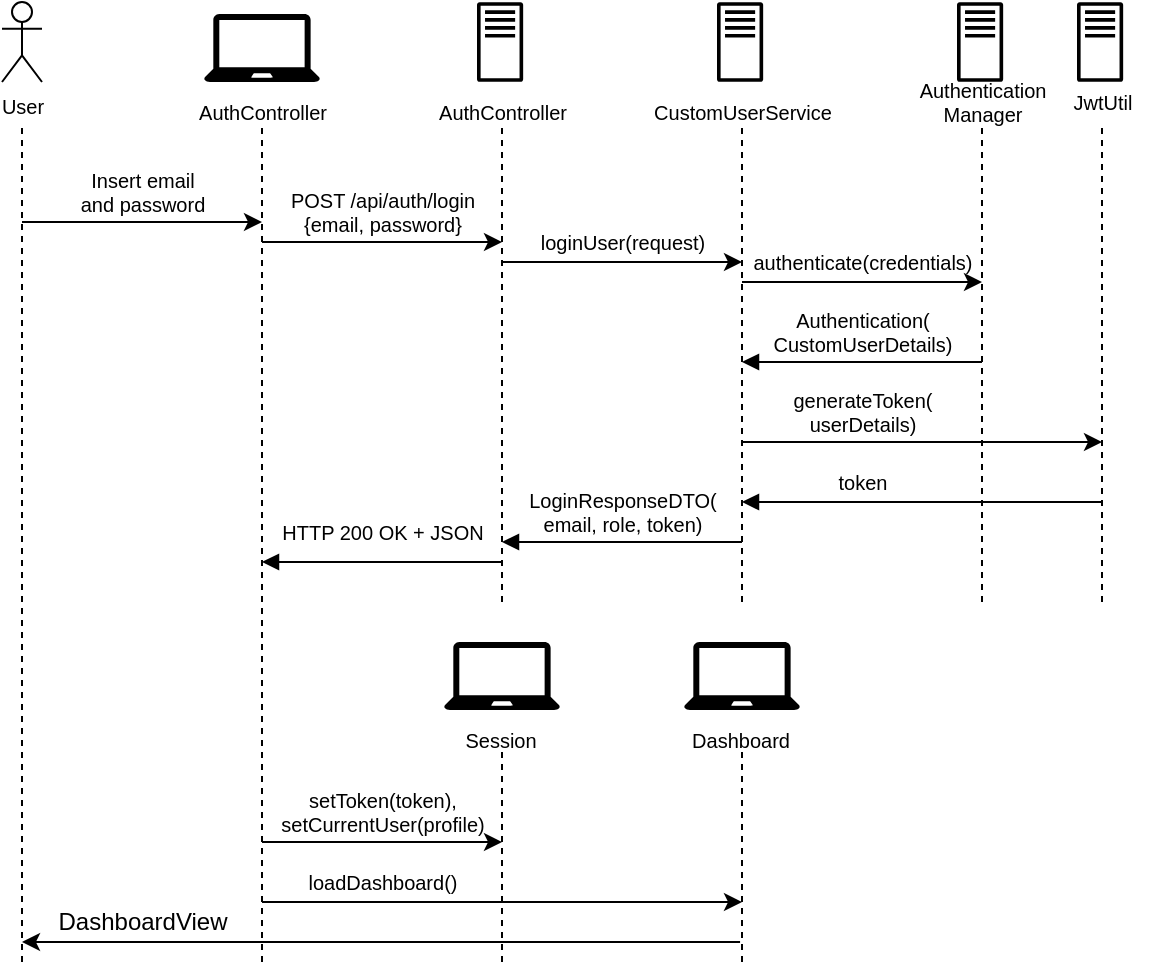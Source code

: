 <mxfile version="26.0.4" pages="2">
  <diagram name="Sequence Diagram" id="tYojhc90UpTH6aC2KWTr">
    <mxGraphModel dx="989" dy="577" grid="1" gridSize="10" guides="1" tooltips="1" connect="1" arrows="1" fold="1" page="1" pageScale="1" pageWidth="850" pageHeight="1100" math="0" shadow="0">
      <root>
        <mxCell id="0" />
        <mxCell id="1" parent="0" />
        <mxCell id="EhsQZPpIh5rg1eUCkfnv-1" value="User" style="shape=umlActor;verticalLabelPosition=bottom;verticalAlign=top;html=1;outlineConnect=0;fillColor=none;fontSize=10;" vertex="1" parent="1">
          <mxGeometry x="130" y="120" width="20" height="40" as="geometry" />
        </mxCell>
        <mxCell id="EhsQZPpIh5rg1eUCkfnv-2" value="" style="endArrow=none;dashed=1;html=1;rounded=0;fontSize=10;" edge="1" parent="1">
          <mxGeometry width="50" height="50" relative="1" as="geometry">
            <mxPoint x="140" y="600" as="sourcePoint" />
            <mxPoint x="140" y="180" as="targetPoint" />
          </mxGeometry>
        </mxCell>
        <mxCell id="EhsQZPpIh5rg1eUCkfnv-3" value="AuthController" style="text;html=1;align=center;verticalAlign=middle;resizable=0;points=[];autosize=1;strokeColor=none;fillColor=none;fontSize=10;" vertex="1" parent="1">
          <mxGeometry x="215" y="160" width="90" height="30" as="geometry" />
        </mxCell>
        <mxCell id="EhsQZPpIh5rg1eUCkfnv-4" value="" style="sketch=0;pointerEvents=1;shadow=0;dashed=0;html=1;strokeColor=none;fillColor=#000000;labelPosition=center;verticalLabelPosition=bottom;verticalAlign=top;outlineConnect=0;align=center;shape=mxgraph.office.devices.laptop;fontSize=10;" vertex="1" parent="1">
          <mxGeometry x="231" y="126" width="58" height="34" as="geometry" />
        </mxCell>
        <mxCell id="EhsQZPpIh5rg1eUCkfnv-5" value="" style="sketch=0;outlineConnect=0;fontColor=#232F3E;gradientColor=none;fillColor=#000000;strokeColor=none;dashed=0;verticalLabelPosition=bottom;verticalAlign=top;align=center;html=1;fontSize=10;fontStyle=0;aspect=fixed;pointerEvents=1;shape=mxgraph.aws4.traditional_server;" vertex="1" parent="1">
          <mxGeometry x="367.5" y="120" width="23.08" height="40" as="geometry" />
        </mxCell>
        <mxCell id="EhsQZPpIh5rg1eUCkfnv-6" value="Insert email&lt;br&gt;and password" style="text;html=1;align=center;verticalAlign=middle;resizable=0;points=[];autosize=1;strokeColor=none;fillColor=none;fontSize=10;" vertex="1" parent="1">
          <mxGeometry x="155" y="195" width="90" height="40" as="geometry" />
        </mxCell>
        <mxCell id="EhsQZPpIh5rg1eUCkfnv-7" value="" style="endArrow=classic;html=1;rounded=0;fontSize=10;" edge="1" parent="1">
          <mxGeometry width="50" height="50" relative="1" as="geometry">
            <mxPoint x="140" y="230" as="sourcePoint" />
            <mxPoint x="260" y="230" as="targetPoint" />
          </mxGeometry>
        </mxCell>
        <mxCell id="EhsQZPpIh5rg1eUCkfnv-8" value="" style="endArrow=none;dashed=1;html=1;rounded=0;fontSize=10;" edge="1" parent="1">
          <mxGeometry width="50" height="50" relative="1" as="geometry">
            <mxPoint x="260" y="600" as="sourcePoint" />
            <mxPoint x="260" y="180" as="targetPoint" />
          </mxGeometry>
        </mxCell>
        <mxCell id="EhsQZPpIh5rg1eUCkfnv-9" value="" style="endArrow=none;dashed=1;html=1;rounded=0;fontSize=10;" edge="1" parent="1">
          <mxGeometry width="50" height="50" relative="1" as="geometry">
            <mxPoint x="380" y="420" as="sourcePoint" />
            <mxPoint x="380" y="180" as="targetPoint" />
          </mxGeometry>
        </mxCell>
        <mxCell id="EhsQZPpIh5rg1eUCkfnv-10" value="" style="endArrow=none;dashed=1;html=1;rounded=0;fontSize=10;" edge="1" parent="1">
          <mxGeometry width="50" height="50" relative="1" as="geometry">
            <mxPoint x="500" y="420" as="sourcePoint" />
            <mxPoint x="500" y="180" as="targetPoint" />
          </mxGeometry>
        </mxCell>
        <mxCell id="EhsQZPpIh5rg1eUCkfnv-11" value="" style="endArrow=none;dashed=1;html=1;rounded=0;fontSize=10;" edge="1" parent="1">
          <mxGeometry width="50" height="50" relative="1" as="geometry">
            <mxPoint x="620" y="420" as="sourcePoint" />
            <mxPoint x="620" y="180" as="targetPoint" />
          </mxGeometry>
        </mxCell>
        <mxCell id="EhsQZPpIh5rg1eUCkfnv-12" value="POST /api/auth/login&lt;br&gt;{email, password}" style="text;html=1;align=center;verticalAlign=middle;resizable=0;points=[];autosize=1;strokeColor=none;fillColor=none;fontSize=10;" vertex="1" parent="1">
          <mxGeometry x="260" y="205" width="120" height="40" as="geometry" />
        </mxCell>
        <mxCell id="EhsQZPpIh5rg1eUCkfnv-13" value="" style="endArrow=classic;html=1;rounded=0;fontSize=10;" edge="1" parent="1">
          <mxGeometry width="50" height="50" relative="1" as="geometry">
            <mxPoint x="260" y="240" as="sourcePoint" />
            <mxPoint x="380" y="240" as="targetPoint" />
          </mxGeometry>
        </mxCell>
        <mxCell id="EhsQZPpIh5rg1eUCkfnv-14" value="AuthController" style="text;html=1;align=center;verticalAlign=middle;resizable=0;points=[];autosize=1;strokeColor=none;fillColor=none;fontSize=10;" vertex="1" parent="1">
          <mxGeometry x="335" y="160" width="90" height="30" as="geometry" />
        </mxCell>
        <mxCell id="EhsQZPpIh5rg1eUCkfnv-15" value="loginUser(request)" style="text;html=1;align=center;verticalAlign=middle;resizable=0;points=[];autosize=1;strokeColor=none;fillColor=none;fontSize=10;" vertex="1" parent="1">
          <mxGeometry x="384.5" y="225" width="110" height="30" as="geometry" />
        </mxCell>
        <mxCell id="EhsQZPpIh5rg1eUCkfnv-16" value="" style="endArrow=classic;html=1;rounded=0;fontSize=10;" edge="1" parent="1">
          <mxGeometry width="50" height="50" relative="1" as="geometry">
            <mxPoint x="380" y="250" as="sourcePoint" />
            <mxPoint x="500" y="250" as="targetPoint" />
          </mxGeometry>
        </mxCell>
        <mxCell id="EhsQZPpIh5rg1eUCkfnv-17" value="CustomUserService" style="text;html=1;align=center;verticalAlign=middle;resizable=0;points=[];autosize=1;strokeColor=none;fillColor=none;fontSize=10;" vertex="1" parent="1">
          <mxGeometry x="445" y="160" width="110" height="30" as="geometry" />
        </mxCell>
        <mxCell id="EhsQZPpIh5rg1eUCkfnv-18" value="" style="sketch=0;outlineConnect=0;fontColor=#232F3E;gradientColor=none;fillColor=#000000;strokeColor=none;dashed=0;verticalLabelPosition=bottom;verticalAlign=top;align=center;html=1;fontSize=10;fontStyle=0;aspect=fixed;pointerEvents=1;shape=mxgraph.aws4.traditional_server;" vertex="1" parent="1">
          <mxGeometry x="487.5" y="120" width="23.08" height="40" as="geometry" />
        </mxCell>
        <mxCell id="EhsQZPpIh5rg1eUCkfnv-19" value="Authentication&lt;div&gt;Manager&lt;/div&gt;" style="text;html=1;align=center;verticalAlign=middle;resizable=0;points=[];autosize=1;strokeColor=none;fillColor=none;fontSize=10;" vertex="1" parent="1">
          <mxGeometry x="575" y="150" width="90" height="40" as="geometry" />
        </mxCell>
        <mxCell id="EhsQZPpIh5rg1eUCkfnv-20" value="" style="sketch=0;outlineConnect=0;fontColor=#232F3E;gradientColor=none;fillColor=#000000;strokeColor=none;dashed=0;verticalLabelPosition=bottom;verticalAlign=top;align=center;html=1;fontSize=10;fontStyle=0;aspect=fixed;pointerEvents=1;shape=mxgraph.aws4.traditional_server;" vertex="1" parent="1">
          <mxGeometry x="607.5" y="120" width="23.08" height="40" as="geometry" />
        </mxCell>
        <mxCell id="EhsQZPpIh5rg1eUCkfnv-21" value="authenticate(credentials)" style="text;html=1;align=center;verticalAlign=middle;resizable=0;points=[];autosize=1;strokeColor=none;fillColor=none;fontSize=10;" vertex="1" parent="1">
          <mxGeometry x="494.5" y="235" width="130" height="30" as="geometry" />
        </mxCell>
        <mxCell id="EhsQZPpIh5rg1eUCkfnv-22" value="" style="endArrow=classic;html=1;rounded=0;fontSize=10;" edge="1" parent="1">
          <mxGeometry width="50" height="50" relative="1" as="geometry">
            <mxPoint x="500" y="260" as="sourcePoint" />
            <mxPoint x="620" y="260" as="targetPoint" />
          </mxGeometry>
        </mxCell>
        <mxCell id="EhsQZPpIh5rg1eUCkfnv-23" value="Authentication(&lt;div&gt;CustomUserDetails)&lt;/div&gt;" style="text;html=1;align=center;verticalAlign=middle;resizable=0;points=[];autosize=1;strokeColor=none;fillColor=none;fontSize=10;" vertex="1" parent="1">
          <mxGeometry x="504.5" y="265" width="110" height="40" as="geometry" />
        </mxCell>
        <mxCell id="EhsQZPpIh5rg1eUCkfnv-24" value="" style="endArrow=none;html=1;rounded=0;fontSize=10;startArrow=block;startFill=1;endFill=0;" edge="1" parent="1">
          <mxGeometry width="50" height="50" relative="1" as="geometry">
            <mxPoint x="500" y="300" as="sourcePoint" />
            <mxPoint x="620" y="300" as="targetPoint" />
          </mxGeometry>
        </mxCell>
        <mxCell id="EhsQZPpIh5rg1eUCkfnv-25" value="" style="sketch=0;outlineConnect=0;fontColor=#232F3E;gradientColor=none;fillColor=#000000;strokeColor=none;dashed=0;verticalLabelPosition=bottom;verticalAlign=top;align=center;html=1;fontSize=10;fontStyle=0;aspect=fixed;pointerEvents=1;shape=mxgraph.aws4.traditional_server;" vertex="1" parent="1">
          <mxGeometry x="667.5" y="120" width="23.08" height="40" as="geometry" />
        </mxCell>
        <mxCell id="EhsQZPpIh5rg1eUCkfnv-26" value="JwtUtil" style="text;html=1;align=center;verticalAlign=middle;resizable=0;points=[];autosize=1;strokeColor=none;fillColor=none;fontSize=10;" vertex="1" parent="1">
          <mxGeometry x="655" y="155" width="50" height="30" as="geometry" />
        </mxCell>
        <mxCell id="EhsQZPpIh5rg1eUCkfnv-27" value="" style="endArrow=none;dashed=1;html=1;rounded=0;fontSize=10;" edge="1" parent="1">
          <mxGeometry width="50" height="50" relative="1" as="geometry">
            <mxPoint x="680" y="420" as="sourcePoint" />
            <mxPoint x="680" y="180" as="targetPoint" />
          </mxGeometry>
        </mxCell>
        <mxCell id="EhsQZPpIh5rg1eUCkfnv-28" value="generateToken(&lt;div&gt;userDetails)&lt;/div&gt;" style="text;html=1;align=center;verticalAlign=middle;resizable=0;points=[];autosize=1;strokeColor=none;fillColor=none;fontSize=10;" vertex="1" parent="1">
          <mxGeometry x="514.5" y="305" width="90" height="40" as="geometry" />
        </mxCell>
        <mxCell id="EhsQZPpIh5rg1eUCkfnv-29" value="" style="endArrow=classic;html=1;rounded=0;fontSize=10;" edge="1" parent="1">
          <mxGeometry width="50" height="50" relative="1" as="geometry">
            <mxPoint x="500" y="340" as="sourcePoint" />
            <mxPoint x="680" y="340" as="targetPoint" />
          </mxGeometry>
        </mxCell>
        <mxCell id="EhsQZPpIh5rg1eUCkfnv-30" value="token" style="text;html=1;align=center;verticalAlign=middle;resizable=0;points=[];autosize=1;strokeColor=none;fillColor=none;fontSize=10;" vertex="1" parent="1">
          <mxGeometry x="534.5" y="345" width="50" height="30" as="geometry" />
        </mxCell>
        <mxCell id="EhsQZPpIh5rg1eUCkfnv-31" value="" style="endArrow=none;html=1;rounded=0;fontSize=10;startArrow=block;startFill=1;endFill=0;" edge="1" parent="1">
          <mxGeometry width="50" height="50" relative="1" as="geometry">
            <mxPoint x="500" y="370" as="sourcePoint" />
            <mxPoint x="680" y="370" as="targetPoint" />
          </mxGeometry>
        </mxCell>
        <mxCell id="EhsQZPpIh5rg1eUCkfnv-32" value="" style="endArrow=none;html=1;rounded=0;fontSize=10;startArrow=block;startFill=1;endFill=0;" edge="1" parent="1">
          <mxGeometry width="50" height="50" relative="1" as="geometry">
            <mxPoint x="380" y="390" as="sourcePoint" />
            <mxPoint x="500" y="390" as="targetPoint" />
          </mxGeometry>
        </mxCell>
        <mxCell id="EhsQZPpIh5rg1eUCkfnv-33" value="LoginResponseDTO(&lt;div&gt;email, role, token)&lt;/div&gt;" style="text;html=1;align=center;verticalAlign=middle;resizable=0;points=[];autosize=1;strokeColor=none;fillColor=none;fontSize=10;" vertex="1" parent="1">
          <mxGeometry x="379.5" y="355" width="120" height="40" as="geometry" />
        </mxCell>
        <mxCell id="EhsQZPpIh5rg1eUCkfnv-34" value="" style="endArrow=none;html=1;rounded=0;fontSize=10;startArrow=block;startFill=1;endFill=0;" edge="1" parent="1">
          <mxGeometry width="50" height="50" relative="1" as="geometry">
            <mxPoint x="260" y="400" as="sourcePoint" />
            <mxPoint x="380" y="400" as="targetPoint" />
          </mxGeometry>
        </mxCell>
        <mxCell id="EhsQZPpIh5rg1eUCkfnv-35" value="HTTP 200 OK + JSON" style="text;html=1;align=center;verticalAlign=middle;resizable=0;points=[];autosize=1;strokeColor=none;fillColor=none;fontSize=10;" vertex="1" parent="1">
          <mxGeometry x="260" y="370" width="120" height="30" as="geometry" />
        </mxCell>
        <mxCell id="EhsQZPpIh5rg1eUCkfnv-36" value="" style="sketch=0;pointerEvents=1;shadow=0;dashed=0;html=1;strokeColor=none;fillColor=#000000;labelPosition=center;verticalLabelPosition=bottom;verticalAlign=top;outlineConnect=0;align=center;shape=mxgraph.office.devices.laptop;fontSize=10;" vertex="1" parent="1">
          <mxGeometry x="351" y="440" width="58" height="34" as="geometry" />
        </mxCell>
        <mxCell id="EhsQZPpIh5rg1eUCkfnv-37" value="Session" style="text;html=1;align=center;verticalAlign=middle;resizable=0;points=[];autosize=1;strokeColor=none;fillColor=none;fontSize=10;" vertex="1" parent="1">
          <mxGeometry x="349.04" y="474" width="60" height="30" as="geometry" />
        </mxCell>
        <mxCell id="EhsQZPpIh5rg1eUCkfnv-38" value="" style="sketch=0;pointerEvents=1;shadow=0;dashed=0;html=1;strokeColor=none;fillColor=#000000;labelPosition=center;verticalLabelPosition=bottom;verticalAlign=top;outlineConnect=0;align=center;shape=mxgraph.office.devices.laptop;fontSize=10;" vertex="1" parent="1">
          <mxGeometry x="471" y="440" width="58" height="34" as="geometry" />
        </mxCell>
        <mxCell id="EhsQZPpIh5rg1eUCkfnv-39" value="Dashboard" style="text;html=1;align=center;verticalAlign=middle;resizable=0;points=[];autosize=1;strokeColor=none;fillColor=none;fontSize=10;" vertex="1" parent="1">
          <mxGeometry x="464" y="474" width="70" height="30" as="geometry" />
        </mxCell>
        <mxCell id="EhsQZPpIh5rg1eUCkfnv-40" value="" style="endArrow=none;dashed=1;html=1;rounded=0;fontSize=10;" edge="1" parent="1">
          <mxGeometry width="50" height="50" relative="1" as="geometry">
            <mxPoint x="380" y="600" as="sourcePoint" />
            <mxPoint x="380" y="495" as="targetPoint" />
          </mxGeometry>
        </mxCell>
        <mxCell id="EhsQZPpIh5rg1eUCkfnv-41" value="" style="endArrow=classic;html=1;rounded=0;" edge="1" parent="1">
          <mxGeometry width="50" height="50" relative="1" as="geometry">
            <mxPoint x="260" y="540" as="sourcePoint" />
            <mxPoint x="380" y="540" as="targetPoint" />
          </mxGeometry>
        </mxCell>
        <mxCell id="EhsQZPpIh5rg1eUCkfnv-42" value="setToken(token),&lt;div&gt;setCurrentUser(profile)&lt;/div&gt;" style="text;html=1;align=center;verticalAlign=middle;resizable=0;points=[];autosize=1;strokeColor=none;fillColor=none;fontSize=10;" vertex="1" parent="1">
          <mxGeometry x="255" y="505" width="130" height="40" as="geometry" />
        </mxCell>
        <mxCell id="EhsQZPpIh5rg1eUCkfnv-43" value="loadDashboard()" style="text;html=1;align=center;verticalAlign=middle;resizable=0;points=[];autosize=1;strokeColor=none;fillColor=none;fontSize=10;" vertex="1" parent="1">
          <mxGeometry x="269.5" y="545" width="100" height="30" as="geometry" />
        </mxCell>
        <mxCell id="EhsQZPpIh5rg1eUCkfnv-44" value="" style="endArrow=classic;html=1;rounded=0;" edge="1" parent="1">
          <mxGeometry width="50" height="50" relative="1" as="geometry">
            <mxPoint x="260" y="570" as="sourcePoint" />
            <mxPoint x="500" y="570" as="targetPoint" />
          </mxGeometry>
        </mxCell>
        <mxCell id="EhsQZPpIh5rg1eUCkfnv-45" value="" style="endArrow=none;dashed=1;html=1;rounded=0;fontSize=10;" edge="1" parent="1">
          <mxGeometry width="50" height="50" relative="1" as="geometry">
            <mxPoint x="500" y="600" as="sourcePoint" />
            <mxPoint x="500" y="495" as="targetPoint" />
          </mxGeometry>
        </mxCell>
        <mxCell id="EhsQZPpIh5rg1eUCkfnv-46" value="" style="endArrow=classic;html=1;rounded=0;" edge="1" parent="1">
          <mxGeometry width="50" height="50" relative="1" as="geometry">
            <mxPoint x="499.04" y="590" as="sourcePoint" />
            <mxPoint x="140" y="590" as="targetPoint" />
          </mxGeometry>
        </mxCell>
        <mxCell id="EhsQZPpIh5rg1eUCkfnv-47" value="DashboardView" style="text;html=1;align=center;verticalAlign=middle;resizable=0;points=[];autosize=1;strokeColor=none;fillColor=none;" vertex="1" parent="1">
          <mxGeometry x="145" y="565" width="110" height="30" as="geometry" />
        </mxCell>
      </root>
    </mxGraphModel>
  </diagram>
  <diagram id="EdnNa1vwjHPQVCN8vNdC" name="Activity Diagram">
    <mxGraphModel dx="1434" dy="836" grid="1" gridSize="10" guides="1" tooltips="1" connect="1" arrows="1" fold="1" page="1" pageScale="1" pageWidth="850" pageHeight="1100" math="0" shadow="0">
      <root>
        <mxCell id="0" />
        <mxCell id="1" parent="0" />
        <mxCell id="fMv7smWhWadjVTYpkT8U-22" style="edgeStyle=orthogonalEdgeStyle;rounded=0;orthogonalLoop=1;jettySize=auto;html=1;entryX=0.5;entryY=0;entryDx=0;entryDy=0;fontSize=10;endArrow=block;endFill=1;endSize=4;" edge="1" parent="1" source="fMv7smWhWadjVTYpkT8U-1" target="fMv7smWhWadjVTYpkT8U-2">
          <mxGeometry relative="1" as="geometry" />
        </mxCell>
        <mxCell id="fMv7smWhWadjVTYpkT8U-1" value="" style="shape=waypoint;sketch=0;size=6;pointerEvents=1;points=[];fillColor=none;resizable=0;rotatable=0;perimeter=centerPerimeter;snapToPoint=1;strokeWidth=7;fontSize=10;" vertex="1" parent="1">
          <mxGeometry x="350" y="30" width="20" height="20" as="geometry" />
        </mxCell>
        <mxCell id="fMv7smWhWadjVTYpkT8U-23" style="edgeStyle=orthogonalEdgeStyle;rounded=0;orthogonalLoop=1;jettySize=auto;html=1;entryX=0.5;entryY=0;entryDx=0;entryDy=0;fontSize=10;endArrow=block;endFill=1;endSize=4;" edge="1" parent="1" source="fMv7smWhWadjVTYpkT8U-2" target="fMv7smWhWadjVTYpkT8U-3">
          <mxGeometry relative="1" as="geometry" />
        </mxCell>
        <mxCell id="fMv7smWhWadjVTYpkT8U-2" value="Retrieve model and steps from order" style="rounded=1;whiteSpace=wrap;html=1;fillColor=none;fontSize=10;" vertex="1" parent="1">
          <mxGeometry x="300" y="70" width="120" height="30" as="geometry" />
        </mxCell>
        <mxCell id="fMv7smWhWadjVTYpkT8U-24" style="edgeStyle=orthogonalEdgeStyle;rounded=0;orthogonalLoop=1;jettySize=auto;html=1;entryX=0.5;entryY=0;entryDx=0;entryDy=0;fontSize=10;endArrow=block;endFill=1;endSize=4;" edge="1" parent="1" source="fMv7smWhWadjVTYpkT8U-3" target="fMv7smWhWadjVTYpkT8U-4">
          <mxGeometry relative="1" as="geometry" />
        </mxCell>
        <mxCell id="fMv7smWhWadjVTYpkT8U-3" value="stepStartDate = order.startDate" style="rounded=1;whiteSpace=wrap;html=1;fillColor=none;fontSize=10;" vertex="1" parent="1">
          <mxGeometry x="300" y="120" width="120" height="30" as="geometry" />
        </mxCell>
        <mxCell id="fMv7smWhWadjVTYpkT8U-25" style="edgeStyle=orthogonalEdgeStyle;rounded=0;orthogonalLoop=1;jettySize=auto;html=1;entryX=0.5;entryY=0;entryDx=0;entryDy=0;fontSize=10;endArrow=block;endFill=1;endSize=4;" edge="1" parent="1" source="fMv7smWhWadjVTYpkT8U-4" target="fMv7smWhWadjVTYpkT8U-5">
          <mxGeometry relative="1" as="geometry" />
        </mxCell>
        <mxCell id="fMv7smWhWadjVTYpkT8U-4" value="Load machine availability from existing executions" style="rounded=1;whiteSpace=wrap;html=1;fillColor=none;fontSize=10;" vertex="1" parent="1">
          <mxGeometry x="300" y="170" width="120" height="30" as="geometry" />
        </mxCell>
        <mxCell id="fMv7smWhWadjVTYpkT8U-5" value="Build machine availability map" style="rounded=1;whiteSpace=wrap;html=1;fillColor=none;fontSize=10;" vertex="1" parent="1">
          <mxGeometry x="300" y="220" width="120" height="30" as="geometry" />
        </mxCell>
        <mxCell id="fMv7smWhWadjVTYpkT8U-28" style="edgeStyle=orthogonalEdgeStyle;rounded=0;orthogonalLoop=1;jettySize=auto;html=1;entryX=0.5;entryY=0;entryDx=0;entryDy=0;fontSize=10;endArrow=block;endFill=1;endSize=4;" edge="1" parent="1" source="fMv7smWhWadjVTYpkT8U-7" target="fMv7smWhWadjVTYpkT8U-8">
          <mxGeometry relative="1" as="geometry" />
        </mxCell>
        <mxCell id="fMv7smWhWadjVTYpkT8U-7" value="Select next processStep" style="rounded=1;whiteSpace=wrap;html=1;fillColor=none;fontSize=10;" vertex="1" parent="1">
          <mxGeometry x="300" y="290" width="120" height="20" as="geometry" />
        </mxCell>
        <mxCell id="fMv7smWhWadjVTYpkT8U-29" style="edgeStyle=orthogonalEdgeStyle;rounded=0;orthogonalLoop=1;jettySize=auto;html=1;entryX=0.5;entryY=0;entryDx=0;entryDy=0;fontSize=10;endArrow=block;endFill=1;endSize=4;" edge="1" parent="1" source="fMv7smWhWadjVTYpkT8U-8" target="fMv7smWhWadjVTYpkT8U-9">
          <mxGeometry relative="1" as="geometry" />
        </mxCell>
        <mxCell id="fMv7smWhWadjVTYpkT8U-8" value="totalDuration = step.duration * quantity" style="rounded=1;whiteSpace=wrap;html=1;fillColor=none;fontSize=10;" vertex="1" parent="1">
          <mxGeometry x="300" y="330" width="120" height="30" as="geometry" />
        </mxCell>
        <mxCell id="fMv7smWhWadjVTYpkT8U-30" style="edgeStyle=orthogonalEdgeStyle;rounded=0;orthogonalLoop=1;jettySize=auto;html=1;entryX=0.5;entryY=0;entryDx=0;entryDy=0;fontSize=10;endArrow=block;endFill=1;endSize=4;" edge="1" parent="1" source="fMv7smWhWadjVTYpkT8U-9" target="fMv7smWhWadjVTYpkT8U-11">
          <mxGeometry relative="1" as="geometry" />
        </mxCell>
        <mxCell id="fMv7smWhWadjVTYpkT8U-9" value="Compute needed days" style="rounded=1;whiteSpace=wrap;html=1;fillColor=none;fontSize=10;" vertex="1" parent="1">
          <mxGeometry x="300" y="380" width="120" height="20" as="geometry" />
        </mxCell>
        <mxCell id="fMv7smWhWadjVTYpkT8U-33" style="edgeStyle=orthogonalEdgeStyle;rounded=0;orthogonalLoop=1;jettySize=auto;html=1;entryX=0.5;entryY=0;entryDx=0;entryDy=0;fontSize=10;endArrow=block;endFill=1;endSize=4;" edge="1" parent="1" source="fMv7smWhWadjVTYpkT8U-11" target="fMv7smWhWadjVTYpkT8U-13">
          <mxGeometry relative="1" as="geometry">
            <Array as="points">
              <mxPoint x="290" y="435" />
            </Array>
          </mxGeometry>
        </mxCell>
        <mxCell id="fMv7smWhWadjVTYpkT8U-34" style="edgeStyle=orthogonalEdgeStyle;rounded=0;orthogonalLoop=1;jettySize=auto;html=1;entryX=0.5;entryY=0;entryDx=0;entryDy=0;fontSize=10;endArrow=block;endFill=1;endSize=4;" edge="1" parent="1" source="fMv7smWhWadjVTYpkT8U-11" target="fMv7smWhWadjVTYpkT8U-14">
          <mxGeometry relative="1" as="geometry">
            <Array as="points">
              <mxPoint x="430" y="435" />
            </Array>
          </mxGeometry>
        </mxCell>
        <mxCell id="fMv7smWhWadjVTYpkT8U-11" value="machine available&lt;br&gt;after stepStartDate?" style="shape=hexagon;perimeter=hexagonPerimeter2;whiteSpace=wrap;html=1;fixedSize=1;fillColor=none;size=10;fontSize=10;" vertex="1" parent="1">
          <mxGeometry x="300" y="420" width="120" height="30" as="geometry" />
        </mxCell>
        <mxCell id="fMv7smWhWadjVTYpkT8U-27" style="edgeStyle=orthogonalEdgeStyle;rounded=0;orthogonalLoop=1;jettySize=auto;html=1;entryX=0.5;entryY=0;entryDx=0;entryDy=0;exitX=0.5;exitY=1;exitDx=0;exitDy=0;fontSize=10;endArrow=block;endFill=1;endSize=4;" edge="1" parent="1" target="fMv7smWhWadjVTYpkT8U-7">
          <mxGeometry relative="1" as="geometry">
            <mxPoint x="360" y="280" as="sourcePoint" />
          </mxGeometry>
        </mxCell>
        <mxCell id="fMv7smWhWadjVTYpkT8U-36" style="edgeStyle=orthogonalEdgeStyle;rounded=0;orthogonalLoop=1;jettySize=auto;html=1;entryX=0;entryY=0.5;entryDx=0;entryDy=0;exitX=0.5;exitY=1;exitDx=0;exitDy=0;fontSize=10;endArrow=block;endFill=1;endSize=4;" edge="1" parent="1" source="fMv7smWhWadjVTYpkT8U-13" target="fMv7smWhWadjVTYpkT8U-15">
          <mxGeometry relative="1" as="geometry">
            <mxPoint x="290.04" y="480" as="sourcePoint" />
            <Array as="points">
              <mxPoint x="290" y="505" />
            </Array>
          </mxGeometry>
        </mxCell>
        <mxCell id="fMv7smWhWadjVTYpkT8U-13" value="actualStart = machine availability" style="rounded=1;whiteSpace=wrap;html=1;fillColor=none;fontSize=10;" vertex="1" parent="1">
          <mxGeometry x="230" y="460" width="120" height="30" as="geometry" />
        </mxCell>
        <mxCell id="fMv7smWhWadjVTYpkT8U-35" style="edgeStyle=orthogonalEdgeStyle;rounded=0;orthogonalLoop=1;jettySize=auto;html=1;entryX=1;entryY=0.5;entryDx=0;entryDy=0;exitX=0.5;exitY=1;exitDx=0;exitDy=0;fontSize=10;endArrow=block;endFill=1;endSize=4;" edge="1" parent="1" source="fMv7smWhWadjVTYpkT8U-14" target="fMv7smWhWadjVTYpkT8U-15">
          <mxGeometry relative="1" as="geometry">
            <mxPoint x="430.04" y="480" as="sourcePoint" />
            <Array as="points">
              <mxPoint x="430" y="505" />
            </Array>
          </mxGeometry>
        </mxCell>
        <mxCell id="fMv7smWhWadjVTYpkT8U-14" value="actualStart = stepStartDate" style="rounded=1;whiteSpace=wrap;html=1;fillColor=none;fontSize=10;" vertex="1" parent="1">
          <mxGeometry x="370" y="460" width="120" height="30" as="geometry" />
        </mxCell>
        <mxCell id="fMv7smWhWadjVTYpkT8U-15" value="" style="rhombus;whiteSpace=wrap;html=1;fillColor=none;fontSize=10;" vertex="1" parent="1">
          <mxGeometry x="345" y="490" width="30" height="30" as="geometry" />
        </mxCell>
        <mxCell id="fMv7smWhWadjVTYpkT8U-38" style="edgeStyle=orthogonalEdgeStyle;rounded=0;orthogonalLoop=1;jettySize=auto;html=1;entryX=0.5;entryY=0;entryDx=0;entryDy=0;fontSize=10;endArrow=block;endFill=1;endSize=4;" edge="1" parent="1" source="fMv7smWhWadjVTYpkT8U-16" target="fMv7smWhWadjVTYpkT8U-17">
          <mxGeometry relative="1" as="geometry" />
        </mxCell>
        <mxCell id="fMv7smWhWadjVTYpkT8U-16" value="actualEnd = actualStart + neededDays" style="rounded=1;whiteSpace=wrap;html=1;fillColor=none;fontSize=10;" vertex="1" parent="1">
          <mxGeometry x="300" y="530" width="120" height="30" as="geometry" />
        </mxCell>
        <mxCell id="fMv7smWhWadjVTYpkT8U-39" style="edgeStyle=orthogonalEdgeStyle;rounded=0;orthogonalLoop=1;jettySize=auto;html=1;entryX=0.5;entryY=0;entryDx=0;entryDy=0;fontSize=10;endArrow=block;endFill=1;endSize=4;" edge="1" parent="1" source="fMv7smWhWadjVTYpkT8U-17" target="fMv7smWhWadjVTYpkT8U-18">
          <mxGeometry relative="1" as="geometry">
            <Array as="points">
              <mxPoint x="290" y="590" />
            </Array>
          </mxGeometry>
        </mxCell>
        <mxCell id="fMv7smWhWadjVTYpkT8U-40" style="edgeStyle=orthogonalEdgeStyle;rounded=0;orthogonalLoop=1;jettySize=auto;html=1;entryX=0.5;entryY=0;entryDx=0;entryDy=0;fontSize=10;endArrow=block;endFill=1;endSize=4;" edge="1" parent="1" source="fMv7smWhWadjVTYpkT8U-17" target="fMv7smWhWadjVTYpkT8U-19">
          <mxGeometry relative="1" as="geometry">
            <Array as="points">
              <mxPoint x="430" y="590" />
            </Array>
          </mxGeometry>
        </mxCell>
        <mxCell id="fMv7smWhWadjVTYpkT8U-17" value="actualEnd &amp;gt; deadline?" style="shape=hexagon;perimeter=hexagonPerimeter2;whiteSpace=wrap;html=1;fixedSize=1;fillColor=none;size=10;fontSize=10;" vertex="1" parent="1">
          <mxGeometry x="300" y="580" width="120" height="20" as="geometry" />
        </mxCell>
        <mxCell id="fMv7smWhWadjVTYpkT8U-43" style="edgeStyle=orthogonalEdgeStyle;rounded=0;orthogonalLoop=1;jettySize=auto;html=1;entryX=0.5;entryY=0;entryDx=0;entryDy=0;fontSize=10;endArrow=block;endFill=1;endSize=4;" edge="1" parent="1" source="fMv7smWhWadjVTYpkT8U-18" target="fMv7smWhWadjVTYpkT8U-42">
          <mxGeometry relative="1" as="geometry" />
        </mxCell>
        <mxCell id="fMv7smWhWadjVTYpkT8U-18" value="throws exception &quot;Cannot schedule order&quot;" style="rounded=1;whiteSpace=wrap;html=1;fillColor=none;fontSize=10;" vertex="1" parent="1">
          <mxGeometry x="230" y="610" width="120" height="30" as="geometry" />
        </mxCell>
        <mxCell id="fMv7smWhWadjVTYpkT8U-44" style="edgeStyle=orthogonalEdgeStyle;rounded=0;orthogonalLoop=1;jettySize=auto;html=1;entryX=0.5;entryY=0;entryDx=0;entryDy=0;fontSize=10;endArrow=block;endFill=1;endSize=4;" edge="1" parent="1" source="fMv7smWhWadjVTYpkT8U-19" target="fMv7smWhWadjVTYpkT8U-20">
          <mxGeometry relative="1" as="geometry" />
        </mxCell>
        <mxCell id="fMv7smWhWadjVTYpkT8U-19" value="create and save ProcessStepExecution" style="rounded=1;whiteSpace=wrap;html=1;fillColor=none;fontSize=10;" vertex="1" parent="1">
          <mxGeometry x="370" y="610" width="120" height="30" as="geometry" />
        </mxCell>
        <mxCell id="fMv7smWhWadjVTYpkT8U-45" style="edgeStyle=orthogonalEdgeStyle;rounded=0;orthogonalLoop=1;jettySize=auto;html=1;entryX=0.5;entryY=0;entryDx=0;entryDy=0;fontSize=10;endArrow=block;endFill=1;endSize=4;" edge="1" parent="1" source="fMv7smWhWadjVTYpkT8U-20" target="fMv7smWhWadjVTYpkT8U-21">
          <mxGeometry relative="1" as="geometry" />
        </mxCell>
        <mxCell id="fMv7smWhWadjVTYpkT8U-20" value="update machine availability" style="rounded=1;whiteSpace=wrap;html=1;fillColor=none;fontSize=10;" vertex="1" parent="1">
          <mxGeometry x="370" y="660" width="120" height="30" as="geometry" />
        </mxCell>
        <mxCell id="fMv7smWhWadjVTYpkT8U-47" style="edgeStyle=orthogonalEdgeStyle;rounded=0;orthogonalLoop=1;jettySize=auto;html=1;entryX=0.5;entryY=0;entryDx=0;entryDy=0;fontSize=10;endArrow=block;endFill=1;endSize=4;" edge="1" parent="1" source="fMv7smWhWadjVTYpkT8U-21" target="fMv7smWhWadjVTYpkT8U-46">
          <mxGeometry relative="1" as="geometry" />
        </mxCell>
        <mxCell id="fMv7smWhWadjVTYpkT8U-21" value="stepStartDate = actualEnd" style="rounded=1;whiteSpace=wrap;html=1;fillColor=none;fontSize=10;" vertex="1" parent="1">
          <mxGeometry x="370" y="710" width="120" height="20" as="geometry" />
        </mxCell>
        <mxCell id="fMv7smWhWadjVTYpkT8U-41" value="" style="shape=waypoint;sketch=0;size=6;pointerEvents=1;points=[];fillColor=none;resizable=0;rotatable=0;perimeter=centerPerimeter;snapToPoint=1;strokeWidth=5;fontSize=10;" vertex="1" parent="1">
          <mxGeometry x="280" y="660" width="20" height="20" as="geometry" />
        </mxCell>
        <mxCell id="fMv7smWhWadjVTYpkT8U-42" value="" style="ellipse;whiteSpace=wrap;html=1;fillColor=none;fontSize=10;" vertex="1" parent="1">
          <mxGeometry x="280" y="660" width="20" height="20" as="geometry" />
        </mxCell>
        <mxCell id="fMv7smWhWadjVTYpkT8U-48" style="edgeStyle=orthogonalEdgeStyle;rounded=0;orthogonalLoop=1;jettySize=auto;html=1;entryX=1;entryY=0.5;entryDx=0;entryDy=0;fontSize=10;endArrow=block;endFill=1;endSize=4;" edge="1" parent="1" source="fMv7smWhWadjVTYpkT8U-46" target="fMv7smWhWadjVTYpkT8U-55">
          <mxGeometry relative="1" as="geometry">
            <mxPoint x="410" y="280" as="targetPoint" />
            <Array as="points">
              <mxPoint x="510" y="760" />
              <mxPoint x="510" y="270" />
            </Array>
          </mxGeometry>
        </mxCell>
        <mxCell id="fMv7smWhWadjVTYpkT8U-51" style="edgeStyle=orthogonalEdgeStyle;rounded=0;orthogonalLoop=1;jettySize=auto;html=1;fontSize=10;endArrow=block;endFill=1;endSize=4;entryX=1;entryY=0.5;entryDx=0;entryDy=0;" edge="1" parent="1" source="fMv7smWhWadjVTYpkT8U-46" target="fMv7smWhWadjVTYpkT8U-50">
          <mxGeometry relative="1" as="geometry">
            <mxPoint x="370" y="810" as="targetPoint" />
            <Array as="points">
              <mxPoint x="350" y="760" />
              <mxPoint x="350" y="760" />
            </Array>
          </mxGeometry>
        </mxCell>
        <mxCell id="fMv7smWhWadjVTYpkT8U-46" value="are there more steps?" style="shape=hexagon;perimeter=hexagonPerimeter2;whiteSpace=wrap;html=1;fixedSize=1;fillColor=none;size=10;fontSize=10;" vertex="1" parent="1">
          <mxGeometry x="370" y="750" width="120" height="20" as="geometry" />
        </mxCell>
        <mxCell id="fMv7smWhWadjVTYpkT8U-49" value="" style="shape=waypoint;sketch=0;size=6;pointerEvents=1;points=[];fillColor=none;resizable=0;rotatable=0;perimeter=centerPerimeter;snapToPoint=1;strokeWidth=5;fontSize=10;" vertex="1" parent="1">
          <mxGeometry x="330" y="750" width="20" height="20" as="geometry" />
        </mxCell>
        <mxCell id="fMv7smWhWadjVTYpkT8U-50" value="" style="ellipse;whiteSpace=wrap;html=1;fillColor=none;fontSize=10;" vertex="1" parent="1">
          <mxGeometry x="330" y="750" width="20" height="20" as="geometry" />
        </mxCell>
        <mxCell id="fMv7smWhWadjVTYpkT8U-54" value="" style="endArrow=block;html=1;rounded=0;fontSize=10;endFill=1;strokeWidth=1;endSize=4;" edge="1" parent="1">
          <mxGeometry width="50" height="50" relative="1" as="geometry">
            <mxPoint x="360" y="250" as="sourcePoint" />
            <mxPoint x="360" y="260" as="targetPoint" />
          </mxGeometry>
        </mxCell>
        <mxCell id="fMv7smWhWadjVTYpkT8U-55" value="" style="rhombus;whiteSpace=wrap;html=1;fillColor=none;fontSize=10;" vertex="1" parent="1">
          <mxGeometry x="350" y="260" width="20" height="20" as="geometry" />
        </mxCell>
        <mxCell id="fMv7smWhWadjVTYpkT8U-56" value="yes" style="text;html=1;align=center;verticalAlign=middle;resizable=0;points=[];autosize=1;strokeColor=none;fillColor=none;fontSize=10;" vertex="1" parent="1">
          <mxGeometry x="250" y="420" width="40" height="30" as="geometry" />
        </mxCell>
        <mxCell id="fMv7smWhWadjVTYpkT8U-57" value="no" style="text;html=1;align=center;verticalAlign=middle;resizable=0;points=[];autosize=1;strokeColor=none;fillColor=none;fontSize=10;" vertex="1" parent="1">
          <mxGeometry x="430" y="420" width="30" height="30" as="geometry" />
        </mxCell>
        <mxCell id="fMv7smWhWadjVTYpkT8U-58" value="yes" style="text;html=1;align=center;verticalAlign=middle;resizable=0;points=[];autosize=1;strokeColor=none;fillColor=none;fontSize=10;" vertex="1" parent="1">
          <mxGeometry x="250" y="575" width="40" height="30" as="geometry" />
        </mxCell>
        <mxCell id="fMv7smWhWadjVTYpkT8U-59" value="no" style="text;html=1;align=center;verticalAlign=middle;resizable=0;points=[];autosize=1;strokeColor=none;fillColor=none;fontSize=10;" vertex="1" parent="1">
          <mxGeometry x="430" y="575" width="30" height="30" as="geometry" />
        </mxCell>
        <mxCell id="fMv7smWhWadjVTYpkT8U-60" value="yes" style="text;html=1;align=center;verticalAlign=middle;resizable=0;points=[];autosize=1;strokeColor=none;fillColor=none;fontSize=10;" vertex="1" parent="1">
          <mxGeometry x="478" y="735" width="40" height="30" as="geometry" />
        </mxCell>
        <mxCell id="fMv7smWhWadjVTYpkT8U-61" value="no" style="text;html=1;align=center;verticalAlign=middle;resizable=0;points=[];autosize=1;strokeColor=none;fillColor=none;fontSize=10;" vertex="1" parent="1">
          <mxGeometry x="347" y="735" width="30" height="30" as="geometry" />
        </mxCell>
        <mxCell id="fMv7smWhWadjVTYpkT8U-64" value="" style="endArrow=block;html=1;rounded=0;endSize=4;endFill=1;" edge="1" parent="1">
          <mxGeometry width="50" height="50" relative="1" as="geometry">
            <mxPoint x="360" y="520" as="sourcePoint" />
            <mxPoint x="360" y="530" as="targetPoint" />
          </mxGeometry>
        </mxCell>
      </root>
    </mxGraphModel>
  </diagram>
</mxfile>
